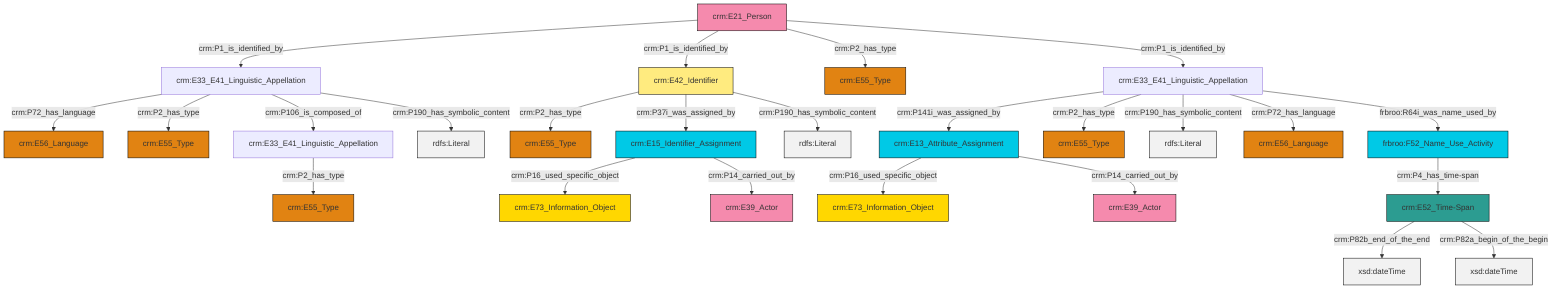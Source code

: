 graph TD
classDef Literal fill:#f2f2f2,stroke:#000000;
classDef CRM_Entity fill:#FFFFFF,stroke:#000000;
classDef Temporal_Entity fill:#00C9E6, stroke:#000000;
classDef Type fill:#E18312, stroke:#000000;
classDef Time-Span fill:#2C9C91, stroke:#000000;
classDef Appellation fill:#FFEB7F, stroke:#000000;
classDef Place fill:#008836, stroke:#000000;
classDef Persistent_Item fill:#B266B2, stroke:#000000;
classDef Conceptual_Object fill:#FFD700, stroke:#000000;
classDef Physical_Thing fill:#D2B48C, stroke:#000000;
classDef Actor fill:#f58aad, stroke:#000000;
classDef PC_Classes fill:#4ce600, stroke:#000000;
classDef Multi fill:#cccccc,stroke:#000000;

0["crm:E33_E41_Linguistic_Appellation"]:::Default -->|crm:P141i_was_assigned_by| 1["crm:E13_Attribute_Assignment"]:::Temporal_Entity
1["crm:E13_Attribute_Assignment"]:::Temporal_Entity -->|crm:P16_used_specific_object| 2["crm:E73_Information_Object"]:::Conceptual_Object
3["crm:E33_E41_Linguistic_Appellation"]:::Default -->|crm:P72_has_language| 4["crm:E56_Language"]:::Type
5["crm:E52_Time-Span"]:::Time-Span -->|crm:P82b_end_of_the_end| 6[xsd:dateTime]:::Literal
11["crm:E42_Identifier"]:::Appellation -->|crm:P2_has_type| 12["crm:E55_Type"]:::Type
13["crm:E33_E41_Linguistic_Appellation"]:::Default -->|crm:P2_has_type| 9["crm:E55_Type"]:::Type
15["crm:E21_Person"]:::Actor -->|crm:P1_is_identified_by| 3["crm:E33_E41_Linguistic_Appellation"]:::Default
5["crm:E52_Time-Span"]:::Time-Span -->|crm:P82a_begin_of_the_begin| 16[xsd:dateTime]:::Literal
1["crm:E13_Attribute_Assignment"]:::Temporal_Entity -->|crm:P14_carried_out_by| 17["crm:E39_Actor"]:::Actor
3["crm:E33_E41_Linguistic_Appellation"]:::Default -->|crm:P2_has_type| 21["crm:E55_Type"]:::Type
15["crm:E21_Person"]:::Actor -->|crm:P1_is_identified_by| 11["crm:E42_Identifier"]:::Appellation
3["crm:E33_E41_Linguistic_Appellation"]:::Default -->|crm:P106_is_composed_of| 13["crm:E33_E41_Linguistic_Appellation"]:::Default
0["crm:E33_E41_Linguistic_Appellation"]:::Default -->|crm:P2_has_type| 30["crm:E55_Type"]:::Type
0["crm:E33_E41_Linguistic_Appellation"]:::Default -->|crm:P190_has_symbolic_content| 31[rdfs:Literal]:::Literal
32["frbroo:F52_Name_Use_Activity"]:::Temporal_Entity -->|crm:P4_has_time-span| 5["crm:E52_Time-Span"]:::Time-Span
3["crm:E33_E41_Linguistic_Appellation"]:::Default -->|crm:P190_has_symbolic_content| 33[rdfs:Literal]:::Literal
11["crm:E42_Identifier"]:::Appellation -->|crm:P37i_was_assigned_by| 25["crm:E15_Identifier_Assignment"]:::Temporal_Entity
15["crm:E21_Person"]:::Actor -->|crm:P2_has_type| 23["crm:E55_Type"]:::Type
0["crm:E33_E41_Linguistic_Appellation"]:::Default -->|crm:P72_has_language| 27["crm:E56_Language"]:::Type
25["crm:E15_Identifier_Assignment"]:::Temporal_Entity -->|crm:P16_used_specific_object| 35["crm:E73_Information_Object"]:::Conceptual_Object
11["crm:E42_Identifier"]:::Appellation -->|crm:P190_has_symbolic_content| 41[rdfs:Literal]:::Literal
15["crm:E21_Person"]:::Actor -->|crm:P1_is_identified_by| 0["crm:E33_E41_Linguistic_Appellation"]:::Default
25["crm:E15_Identifier_Assignment"]:::Temporal_Entity -->|crm:P14_carried_out_by| 7["crm:E39_Actor"]:::Actor
0["crm:E33_E41_Linguistic_Appellation"]:::Default -->|frbroo:R64i_was_name_used_by| 32["frbroo:F52_Name_Use_Activity"]:::Temporal_Entity